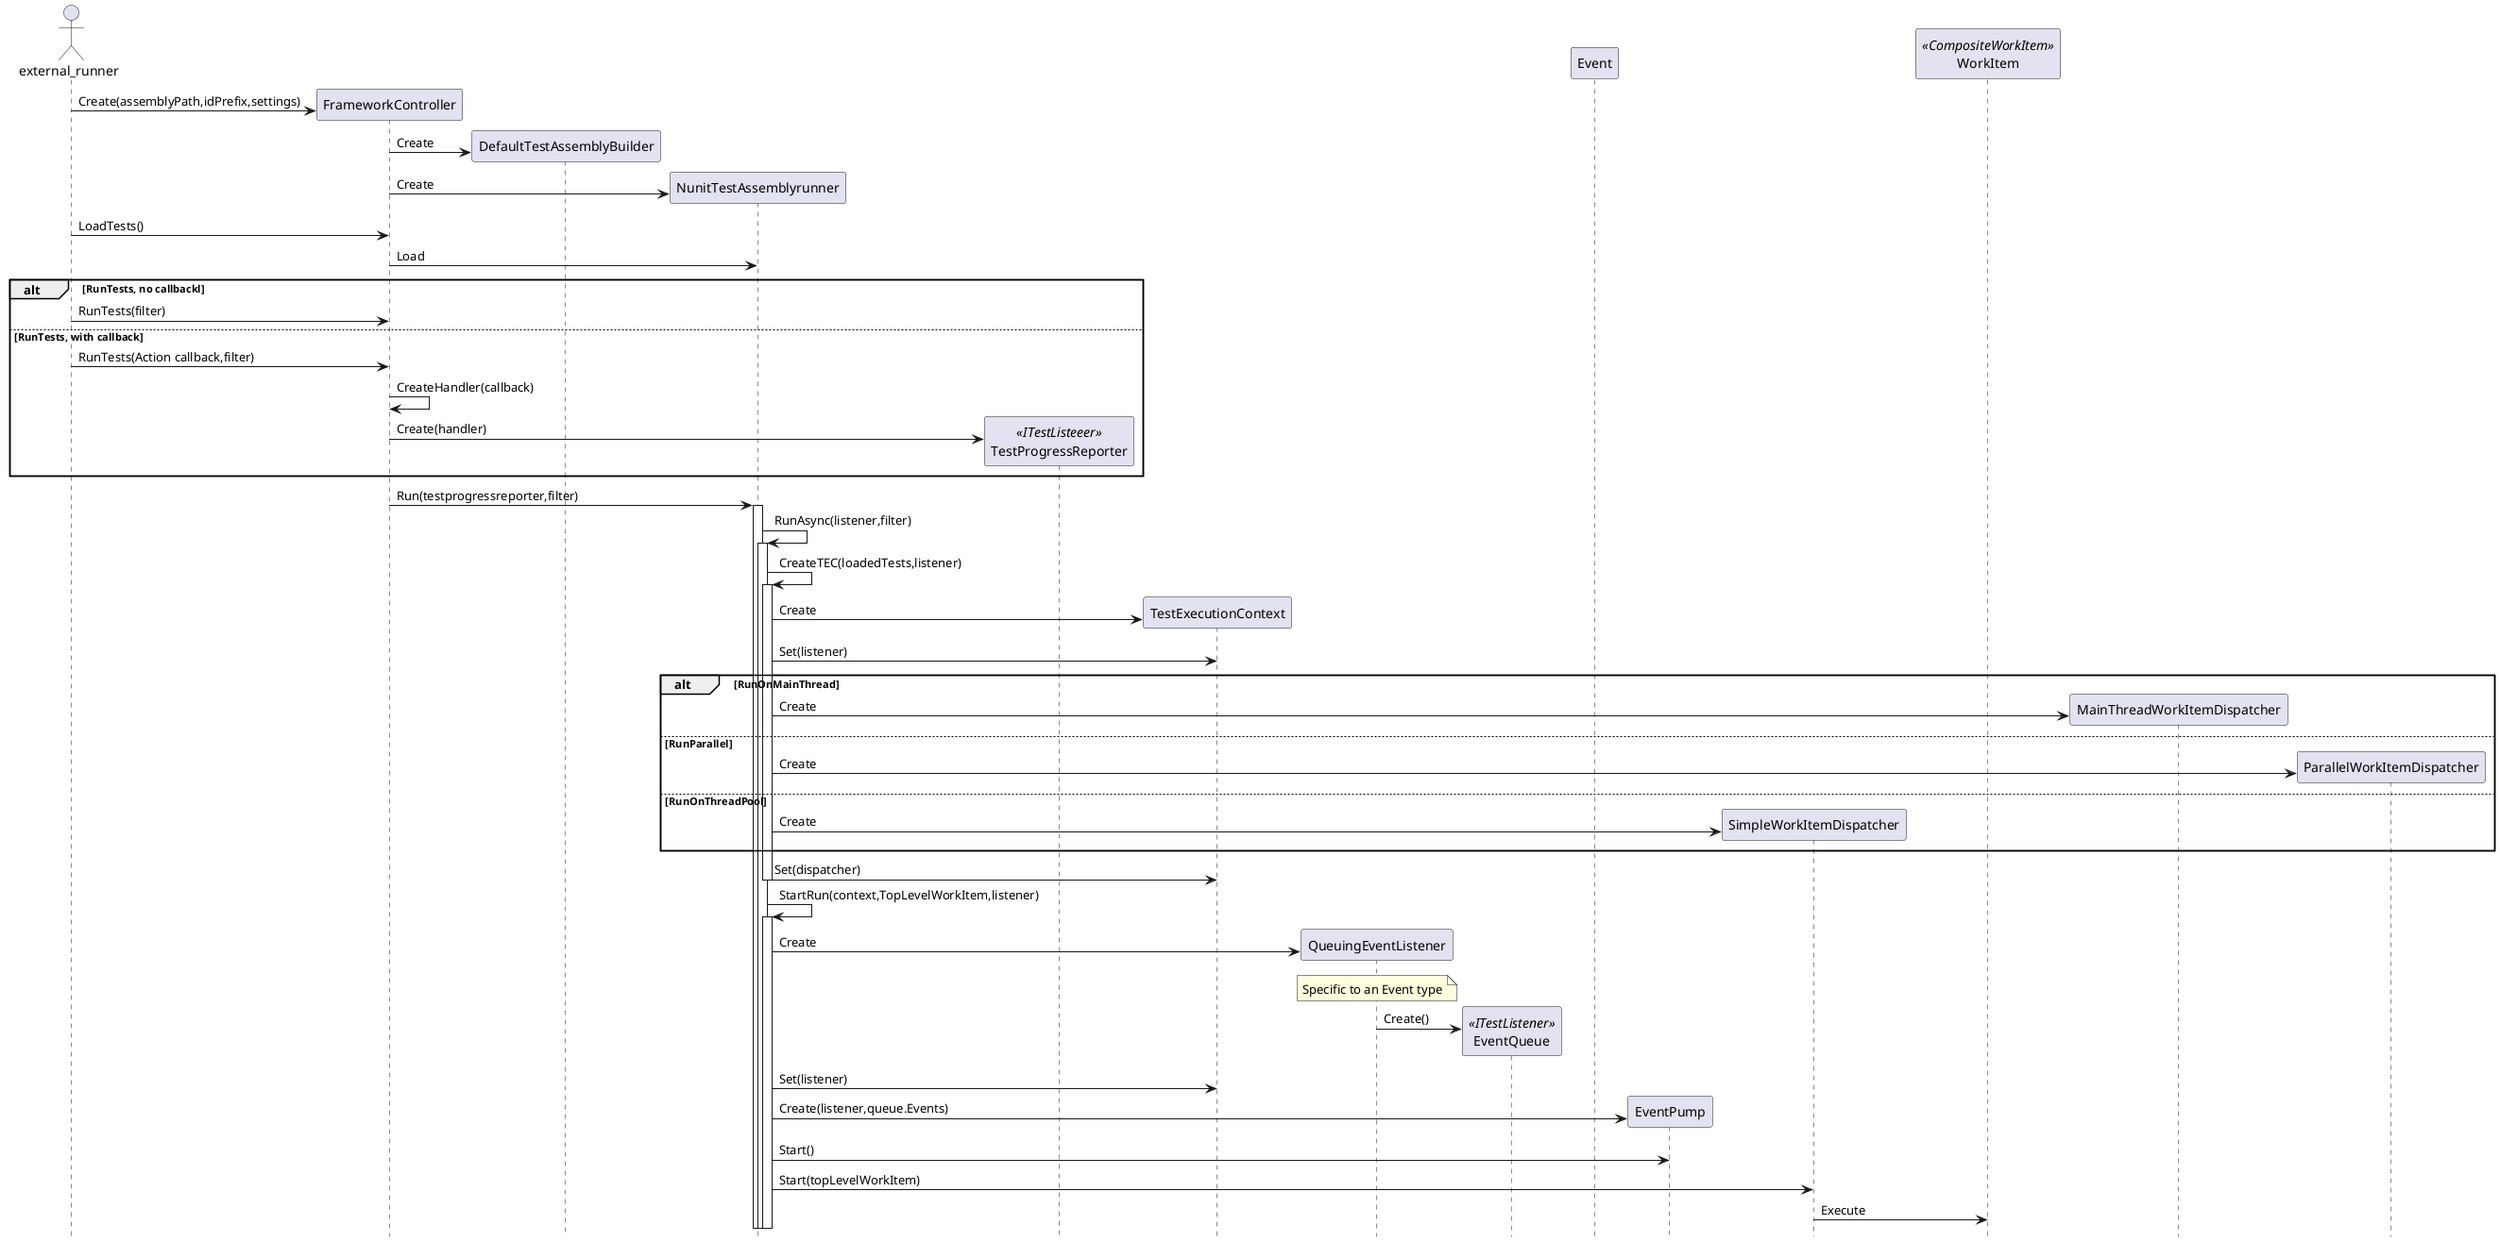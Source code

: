 @startuml
hide footbox
actor external_runner as ER
participant "FrameworkController" as FC
participant "DefaultTestAssemblyBuilder" as DTAB
participant "NunitTestAssemblyrunner" as NTAR
participant "TestProgressReporter" as TPR <<ITestListeeer>> 
participant "TestExecutionContext" as TEC
participant "QueuingEventListener" as QEL
participant "EventQueue" as EQ <<ITestListener>>
participant "Event" as EV
participant "EventPump" as EP 
participant "SimpleWorkItemDispatcher" as SWID
participant "WorkItem" as WI <<CompositeWorkItem>>


ER -> FC** : Create(assemblyPath,idPrefix,settings) 
FC -> DTAB** : Create
FC -> NTAR** : Create
ER -> FC : LoadTests()
FC -> NTAR  : Load
alt RunTests, no callbackl
ER -> FC : RunTests(filter)
else RunTests, with callback
ER -> FC : RunTests(Action callback,filter)
FC -> FC : CreateHandler(callback)
FC -> TPR**: Create(handler)
end
FC -> NTAR : Run(testprogressreporter,filter)
activate NTAR
NTAR -> NTAR : RunAsync(listener,filter)
activate NTAR
NTAR -> NTAR: CreateTEC(loadedTests,listener)
activate NTAR
NTAR -> TEC** : Create
NTAR -> TEC : Set(listener)
alt RunOnMainThread
NTAR -> MainThreadWorkItemDispatcher** : Create
else RunParallel
NTAR -> ParallelWorkItemDispatcher** : Create
else RunOnThreadPool
NTAR -> SWID** : Create
end
NTAR -> TEC : Set(dispatcher)
deactivate NTAR
NTAR -> NTAR : StartRun(context,TopLevelWorkItem,listener)
activate NTAR
NTAR -> QEL** : Create
note over QEL: Specific to an Event type
QEL -> EQ**: Create()
NTAR -> TEC: Set(listener)
NTAR -> EP**: Create(listener,queue.Events)
NTAR -> EP : Start()
NTAR -> SWID : Start(topLevelWorkItem)
SWID -> WI : Execute
@enduml
